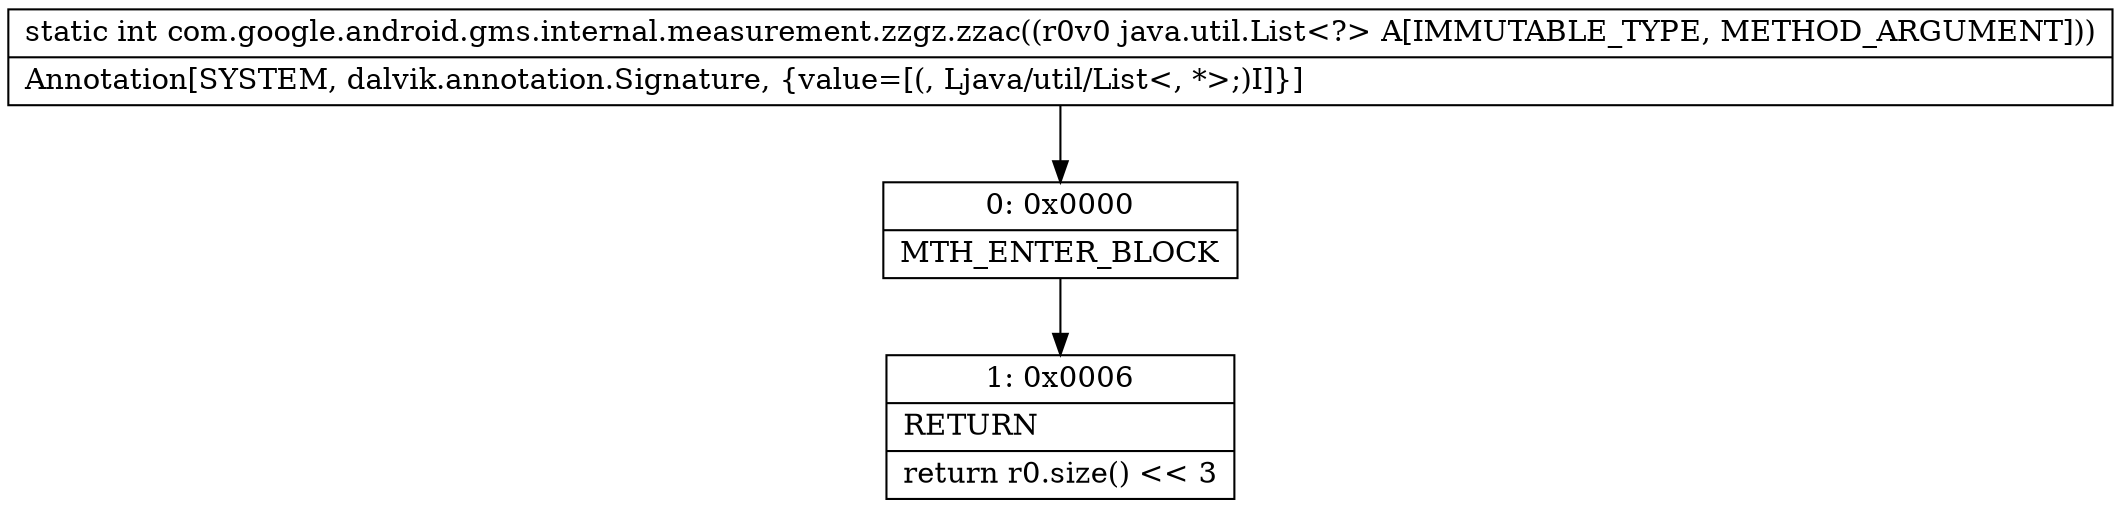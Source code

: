 digraph "CFG forcom.google.android.gms.internal.measurement.zzgz.zzac(Ljava\/util\/List;)I" {
Node_0 [shape=record,label="{0\:\ 0x0000|MTH_ENTER_BLOCK\l}"];
Node_1 [shape=record,label="{1\:\ 0x0006|RETURN\l|return r0.size() \<\< 3\l}"];
MethodNode[shape=record,label="{static int com.google.android.gms.internal.measurement.zzgz.zzac((r0v0 java.util.List\<?\> A[IMMUTABLE_TYPE, METHOD_ARGUMENT]))  | Annotation[SYSTEM, dalvik.annotation.Signature, \{value=[(, Ljava\/util\/List\<, *\>;)I]\}]\l}"];
MethodNode -> Node_0;
Node_0 -> Node_1;
}

